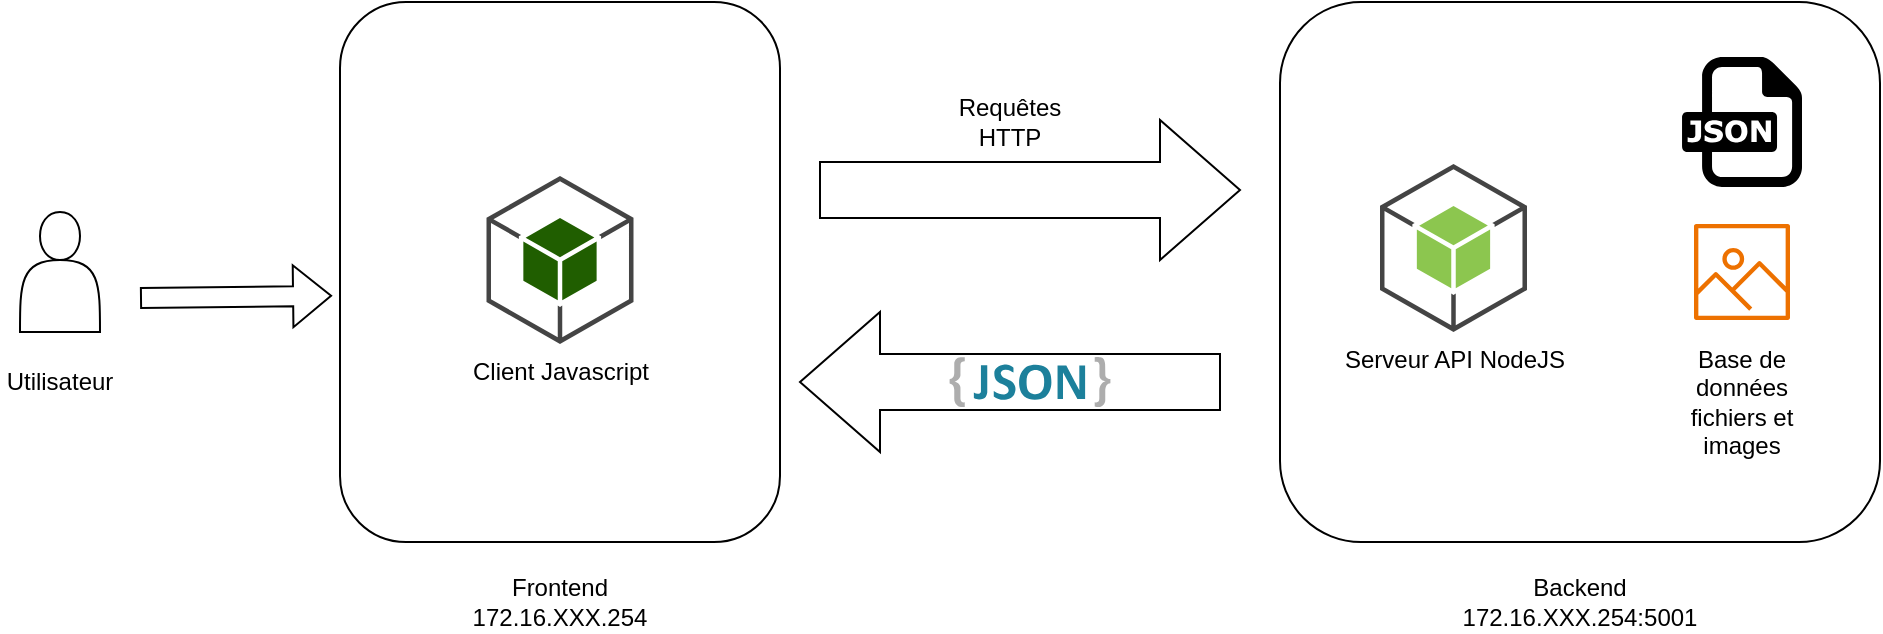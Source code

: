 <mxfile version="24.7.17">
  <diagram name="Page-1" id="zwLSHzP7m4LnoqEudZxr">
    <mxGraphModel dx="1418" dy="820" grid="1" gridSize="10" guides="1" tooltips="1" connect="1" arrows="1" fold="1" page="1" pageScale="1" pageWidth="1169" pageHeight="827" math="0" shadow="0">
      <root>
        <mxCell id="0" />
        <mxCell id="1" parent="0" />
        <mxCell id="BYZOD8SiorqYWOo38onv-17" value="" style="rounded=1;whiteSpace=wrap;html=1;" vertex="1" parent="1">
          <mxGeometry x="1001" y="340" width="120" height="210" as="geometry" />
        </mxCell>
        <mxCell id="BYZOD8SiorqYWOo38onv-1" value="" style="rounded=1;whiteSpace=wrap;html=1;" vertex="1" parent="1">
          <mxGeometry x="360" y="285" width="220" height="270" as="geometry" />
        </mxCell>
        <mxCell id="BYZOD8SiorqYWOo38onv-2" value="" style="rounded=1;whiteSpace=wrap;html=1;" vertex="1" parent="1">
          <mxGeometry x="830" y="285" width="300" height="270" as="geometry" />
        </mxCell>
        <mxCell id="BYZOD8SiorqYWOo38onv-3" value="" style="shape=actor;whiteSpace=wrap;html=1;" vertex="1" parent="1">
          <mxGeometry x="200" y="390" width="40" height="60" as="geometry" />
        </mxCell>
        <mxCell id="BYZOD8SiorqYWOo38onv-4" value="Frontend&lt;div&gt;172.16.XXX.254&lt;/div&gt;" style="text;html=1;align=center;verticalAlign=middle;whiteSpace=wrap;rounded=0;" vertex="1" parent="1">
          <mxGeometry x="440" y="570" width="60" height="30" as="geometry" />
        </mxCell>
        <mxCell id="BYZOD8SiorqYWOo38onv-5" value="Backend&lt;div&gt;172.16.XXX.254:5001&lt;/div&gt;" style="text;html=1;align=center;verticalAlign=middle;whiteSpace=wrap;rounded=0;" vertex="1" parent="1">
          <mxGeometry x="950" y="570" width="60" height="30" as="geometry" />
        </mxCell>
        <mxCell id="BYZOD8SiorqYWOo38onv-6" value="" style="html=1;shadow=0;dashed=0;align=center;verticalAlign=middle;shape=mxgraph.arrows2.arrow;dy=0.6;dx=40;notch=0;" vertex="1" parent="1">
          <mxGeometry x="600" y="344" width="210" height="70" as="geometry" />
        </mxCell>
        <mxCell id="BYZOD8SiorqYWOo38onv-7" value="" style="html=1;shadow=0;dashed=0;align=center;verticalAlign=middle;shape=mxgraph.arrows2.arrow;dy=0.6;dx=40;notch=0;rotation=-180;" vertex="1" parent="1">
          <mxGeometry x="590" y="440" width="210" height="70" as="geometry" />
        </mxCell>
        <mxCell id="BYZOD8SiorqYWOo38onv-8" value="Requêtes HTTP" style="text;html=1;align=center;verticalAlign=middle;whiteSpace=wrap;rounded=0;" vertex="1" parent="1">
          <mxGeometry x="665" y="330" width="60" height="30" as="geometry" />
        </mxCell>
        <mxCell id="BYZOD8SiorqYWOo38onv-11" value="" style="dashed=0;outlineConnect=0;html=1;align=center;labelPosition=center;verticalLabelPosition=bottom;verticalAlign=top;shape=mxgraph.weblogos.json_2" vertex="1" parent="1">
          <mxGeometry x="664.8" y="462.4" width="80.4" height="25.2" as="geometry" />
        </mxCell>
        <mxCell id="BYZOD8SiorqYWOo38onv-12" value="Serveur API NodeJS" style="outlineConnect=0;dashed=0;verticalLabelPosition=bottom;verticalAlign=top;align=center;html=1;shape=mxgraph.aws3.android;fillColor=#8CC64F;gradientColor=none;" vertex="1" parent="1">
          <mxGeometry x="880" y="366" width="73.5" height="84" as="geometry" />
        </mxCell>
        <mxCell id="BYZOD8SiorqYWOo38onv-14" value="" style="dashed=0;outlineConnect=0;html=1;align=center;labelPosition=center;verticalLabelPosition=bottom;verticalAlign=top;shape=mxgraph.weblogos.json" vertex="1" parent="1">
          <mxGeometry x="1031" y="312.5" width="60" height="65" as="geometry" />
        </mxCell>
        <mxCell id="BYZOD8SiorqYWOo38onv-15" value="" style="sketch=0;outlineConnect=0;fontColor=#232F3E;gradientColor=none;fillColor=#ED7100;strokeColor=none;dashed=0;verticalLabelPosition=bottom;verticalAlign=top;align=center;html=1;fontSize=12;fontStyle=0;aspect=fixed;pointerEvents=1;shape=mxgraph.aws4.container_registry_image;" vertex="1" parent="1">
          <mxGeometry x="1037" y="396" width="48" height="48" as="geometry" />
        </mxCell>
        <mxCell id="BYZOD8SiorqYWOo38onv-16" value="Base de données fichiers et images" style="text;html=1;align=center;verticalAlign=middle;whiteSpace=wrap;rounded=0;" vertex="1" parent="1">
          <mxGeometry x="1031" y="470" width="60" height="30" as="geometry" />
        </mxCell>
        <mxCell id="BYZOD8SiorqYWOo38onv-20" value="Client Javascript" style="outlineConnect=0;dashed=0;verticalLabelPosition=bottom;verticalAlign=top;align=center;html=1;shape=mxgraph.aws3.android;fillColor=#205E00;gradientColor=none;" vertex="1" parent="1">
          <mxGeometry x="433.25" y="372" width="73.5" height="84" as="geometry" />
        </mxCell>
        <mxCell id="BYZOD8SiorqYWOo38onv-21" value="" style="shape=flexArrow;endArrow=classic;html=1;rounded=0;entryX=-0.018;entryY=0.544;entryDx=0;entryDy=0;entryPerimeter=0;" edge="1" parent="1" target="BYZOD8SiorqYWOo38onv-1">
          <mxGeometry width="50" height="50" relative="1" as="geometry">
            <mxPoint x="260" y="433" as="sourcePoint" />
            <mxPoint x="310" y="383" as="targetPoint" />
          </mxGeometry>
        </mxCell>
        <mxCell id="BYZOD8SiorqYWOo38onv-22" value="Utilisateur" style="text;html=1;align=center;verticalAlign=middle;whiteSpace=wrap;rounded=0;" vertex="1" parent="1">
          <mxGeometry x="190" y="460" width="60" height="30" as="geometry" />
        </mxCell>
      </root>
    </mxGraphModel>
  </diagram>
</mxfile>
